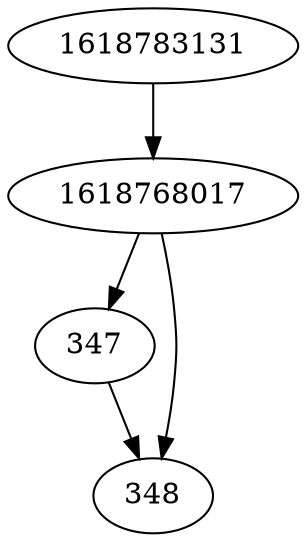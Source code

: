 strict digraph  {
1618768017;
347;
1618783131;
348;
1618768017 -> 347;
1618768017 -> 348;
347 -> 348;
1618783131 -> 1618768017;
}
